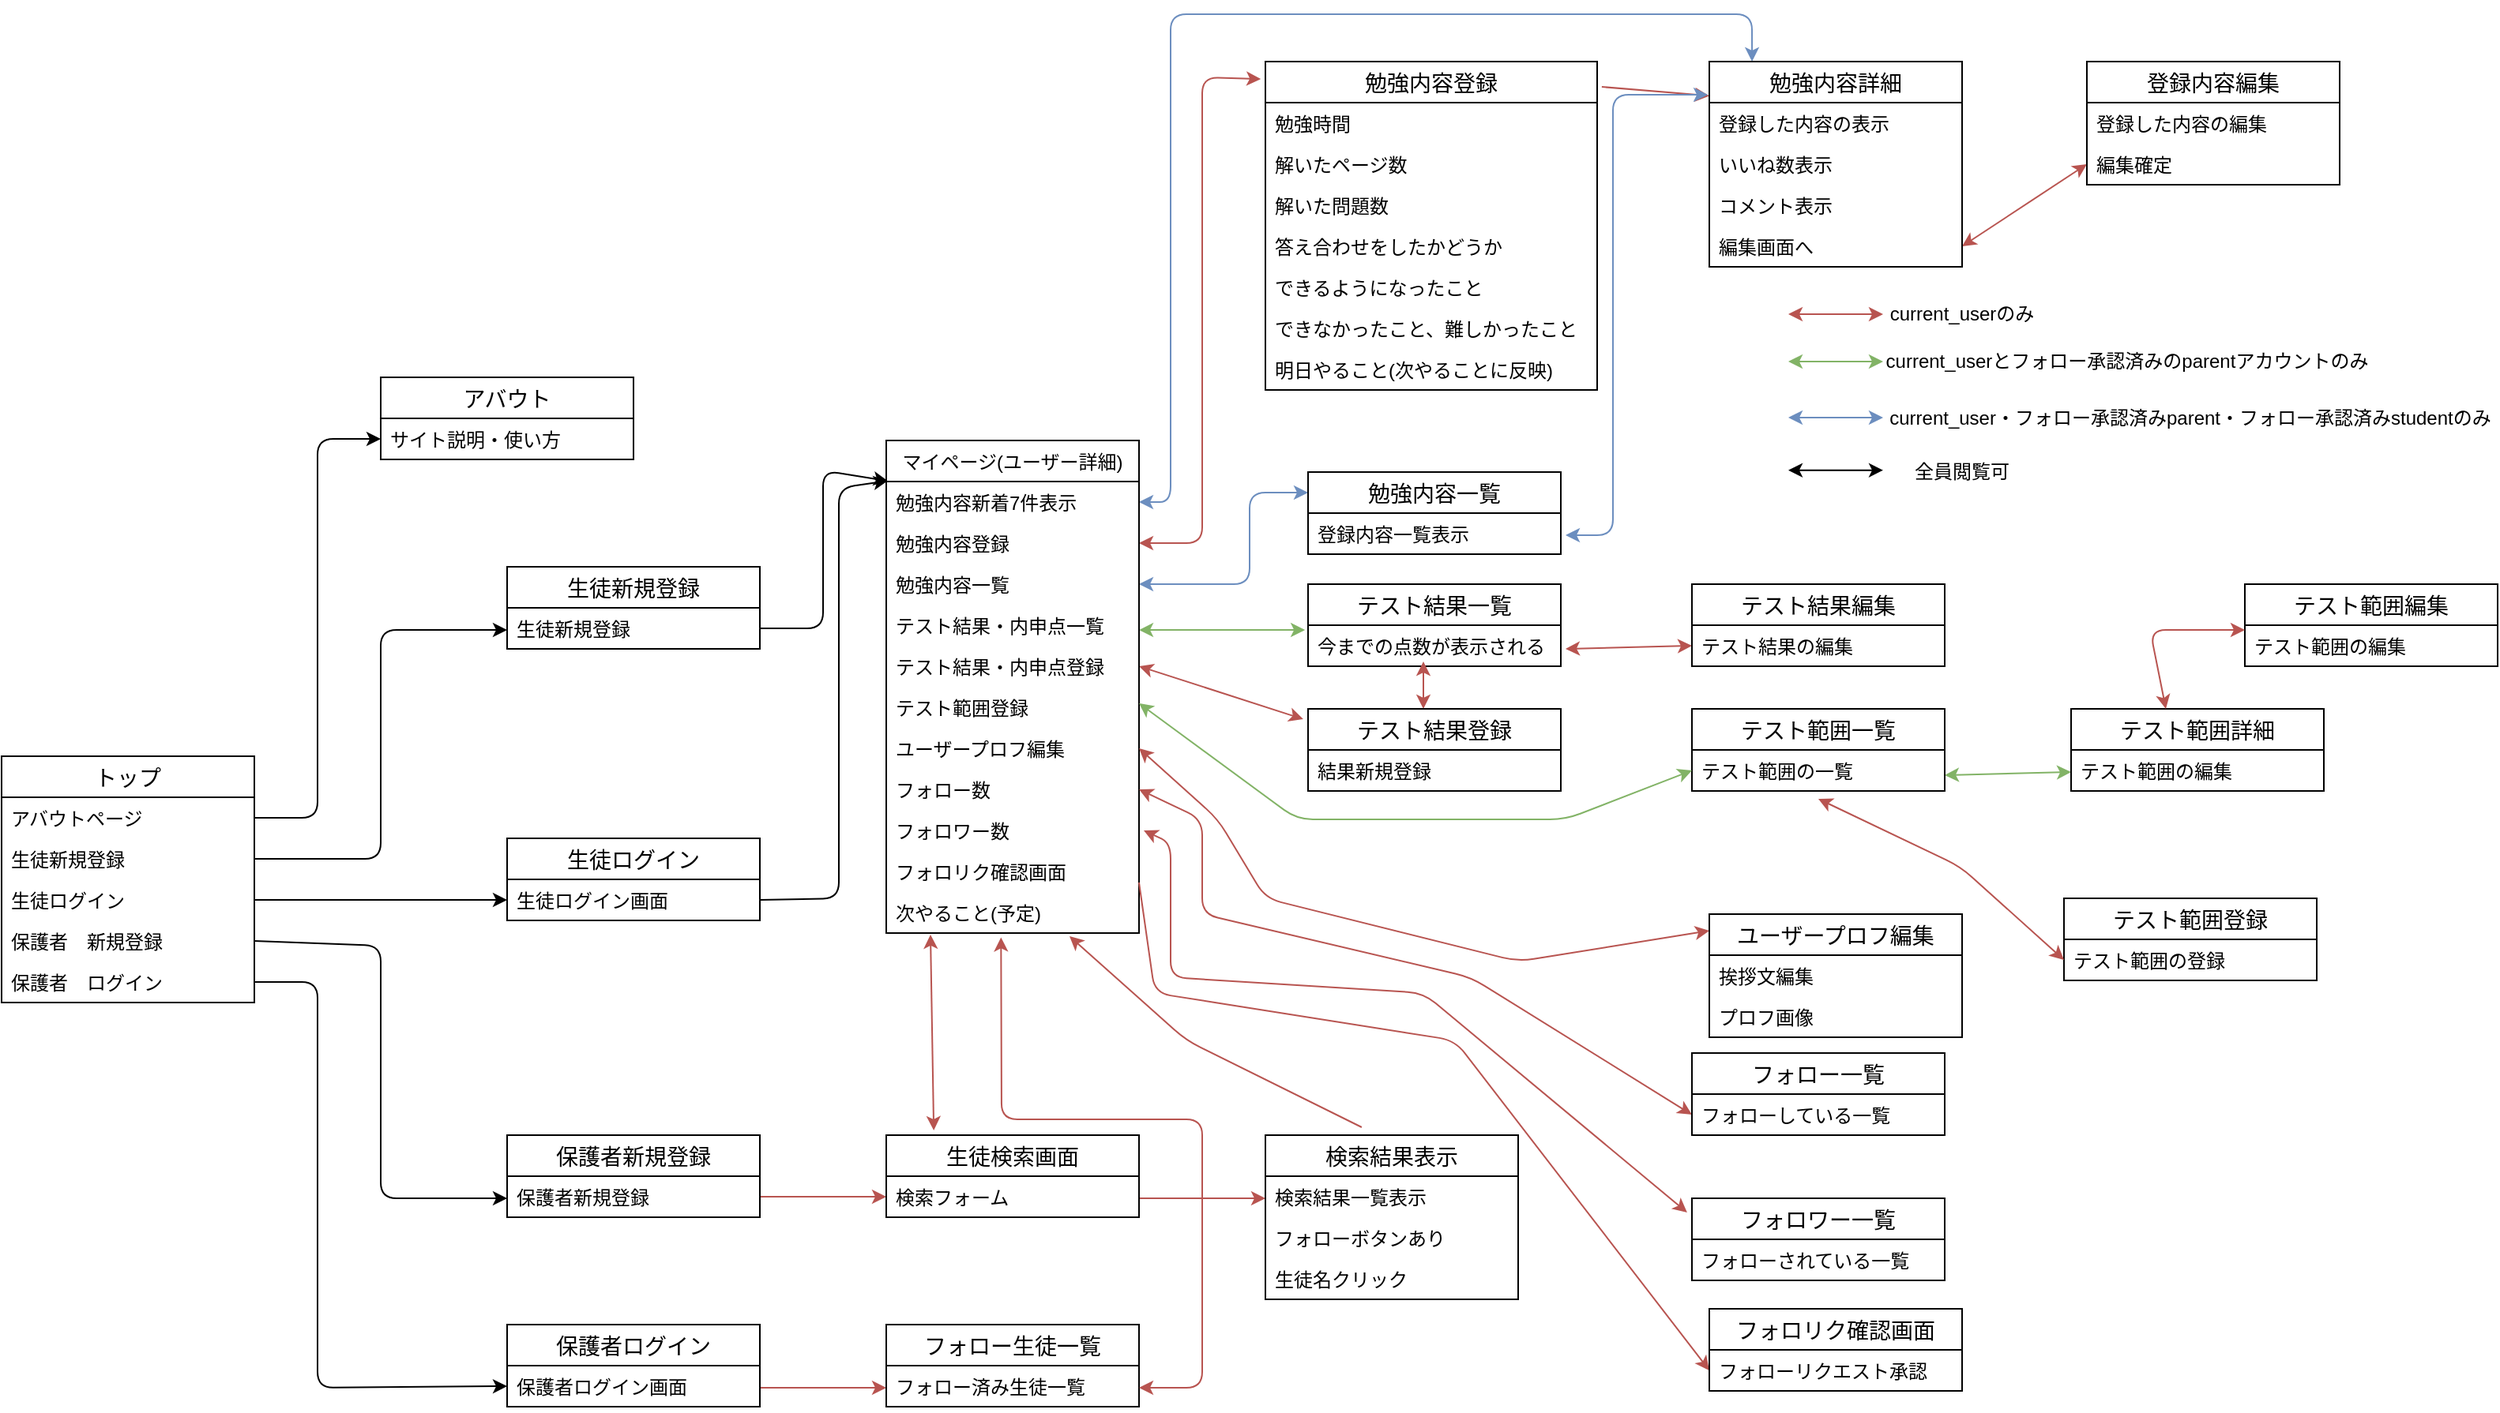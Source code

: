 <mxfile version="13.0.3" type="device"><diagram id="6hGFLwfOUW9BJ-s0fimq" name="Page-1"><mxGraphModel dx="946" dy="680" grid="1" gridSize="10" guides="1" tooltips="1" connect="1" arrows="1" fold="1" page="1" pageScale="1" pageWidth="827" pageHeight="1169" math="0" shadow="0"><root><mxCell id="0"/><mxCell id="1" parent="0"/><mxCell id="oLtfHUtd6o1_Jwsrovk8-15" value="" style="endArrow=classic;html=1;exitX=1;exitY=0.5;exitDx=0;exitDy=0;" parent="1" source="oLtfHUtd6o1_Jwsrovk8-10" edge="1"><mxGeometry width="50" height="50" relative="1" as="geometry"><mxPoint x="380" y="840" as="sourcePoint"/><mxPoint x="320" y="630" as="targetPoint"/><Array as="points"><mxPoint x="240" y="775"/><mxPoint x="240" y="630"/></Array></mxGeometry></mxCell><mxCell id="oLtfHUtd6o1_Jwsrovk8-16" value="" style="endArrow=classic;html=1;exitX=1;exitY=0.5;exitDx=0;exitDy=0;" parent="1" source="oLtfHUtd6o1_Jwsrovk8-11" edge="1"><mxGeometry width="50" height="50" relative="1" as="geometry"><mxPoint x="380" y="840" as="sourcePoint"/><mxPoint x="320" y="801" as="targetPoint"/></mxGeometry></mxCell><mxCell id="oLtfHUtd6o1_Jwsrovk8-17" value="" style="endArrow=classic;html=1;exitX=1;exitY=0.5;exitDx=0;exitDy=0;" parent="1" source="oLtfHUtd6o1_Jwsrovk8-12" edge="1"><mxGeometry width="50" height="50" relative="1" as="geometry"><mxPoint x="380" y="840" as="sourcePoint"/><mxPoint x="320" y="990" as="targetPoint"/><Array as="points"><mxPoint x="240" y="830"/><mxPoint x="240" y="890"/><mxPoint x="240" y="990"/></Array></mxGeometry></mxCell><mxCell id="oLtfHUtd6o1_Jwsrovk8-18" value="" style="endArrow=classic;html=1;exitX=1;exitY=0.5;exitDx=0;exitDy=0;entryX=0;entryY=0.5;entryDx=0;entryDy=0;" parent="1" source="oLtfHUtd6o1_Jwsrovk8-13" target="oLtfHUtd6o1_Jwsrovk8-37" edge="1"><mxGeometry width="50" height="50" relative="1" as="geometry"><mxPoint x="380" y="840" as="sourcePoint"/><mxPoint x="310" y="1110" as="targetPoint"/><Array as="points"><mxPoint x="200" y="853"/><mxPoint x="200" y="1110"/></Array></mxGeometry></mxCell><mxCell id="oLtfHUtd6o1_Jwsrovk8-44" value="" style="endArrow=classic;html=1;exitX=1;exitY=0.5;exitDx=0;exitDy=0;entryX=0;entryY=0.5;entryDx=0;entryDy=0;fillColor=#f8cecc;strokeColor=#b85450;" parent="1" source="oLtfHUtd6o1_Jwsrovk8-33" target="oLtfHUtd6o1_Jwsrovk8-39" edge="1"><mxGeometry width="50" height="50" relative="1" as="geometry"><mxPoint x="590" y="840" as="sourcePoint"/><mxPoint x="630" y="800" as="targetPoint"/></mxGeometry></mxCell><mxCell id="oLtfHUtd6o1_Jwsrovk8-45" value="" style="endArrow=classic;html=1;exitX=1;exitY=0.5;exitDx=0;exitDy=0;entryX=0;entryY=0.5;entryDx=0;entryDy=0;fillColor=#f8cecc;strokeColor=#b85450;" parent="1" edge="1"><mxGeometry width="50" height="50" relative="1" as="geometry"><mxPoint x="480" y="1110" as="sourcePoint"/><mxPoint x="560" y="1110" as="targetPoint"/></mxGeometry></mxCell><mxCell id="oLtfHUtd6o1_Jwsrovk8-50" value="" style="endArrow=classic;html=1;exitX=1;exitY=0.5;exitDx=0;exitDy=0;entryX=0;entryY=0.5;entryDx=0;entryDy=0;fillColor=#f8cecc;strokeColor=#b85450;" parent="1" edge="1"><mxGeometry width="50" height="50" relative="1" as="geometry"><mxPoint x="720" y="990" as="sourcePoint"/><mxPoint x="800" y="990" as="targetPoint"/></mxGeometry></mxCell><mxCell id="oLtfHUtd6o1_Jwsrovk8-60" value="" style="endArrow=classic;html=1;exitX=1;exitY=0.5;exitDx=0;exitDy=0;entryX=0;entryY=0.5;entryDx=0;entryDy=0;" parent="1" source="oLtfHUtd6o1_Jwsrovk8-9" target="oLtfHUtd6o1_Jwsrovk8-20" edge="1"><mxGeometry width="50" height="50" relative="1" as="geometry"><mxPoint x="370" y="760" as="sourcePoint"/><mxPoint x="420" y="710" as="targetPoint"/><Array as="points"><mxPoint x="200" y="749"/><mxPoint x="200" y="630"/><mxPoint x="200" y="509"/></Array></mxGeometry></mxCell><mxCell id="oLtfHUtd6o1_Jwsrovk8-69" value="" style="endArrow=classic;html=1;exitX=1;exitY=0.5;exitDx=0;exitDy=0;entryX=0.006;entryY=0.082;entryDx=0;entryDy=0;entryPerimeter=0;" parent="1" source="oLtfHUtd6o1_Jwsrovk8-25" target="oLtfHUtd6o1_Jwsrovk8-61" edge="1"><mxGeometry width="50" height="50" relative="1" as="geometry"><mxPoint x="600" y="760" as="sourcePoint"/><mxPoint x="557" y="520" as="targetPoint"/><Array as="points"><mxPoint x="520" y="629"/><mxPoint x="520" y="529"/></Array></mxGeometry></mxCell><mxCell id="oLtfHUtd6o1_Jwsrovk8-71" value="" style="endArrow=classic;html=1;exitX=1;exitY=0.5;exitDx=0;exitDy=0;entryX=0.006;entryY=0.082;entryDx=0;entryDy=0;entryPerimeter=0;" parent="1" source="oLtfHUtd6o1_Jwsrovk8-29" target="oLtfHUtd6o1_Jwsrovk8-61" edge="1"><mxGeometry width="50" height="50" relative="1" as="geometry"><mxPoint x="550" y="760" as="sourcePoint"/><mxPoint x="600" y="710" as="targetPoint"/><Array as="points"><mxPoint x="530" y="800"/><mxPoint x="530" y="540"/></Array></mxGeometry></mxCell><mxCell id="oLtfHUtd6o1_Jwsrovk8-89" value="" style="endArrow=classic;html=1;exitX=1.014;exitY=0.077;exitDx=0;exitDy=0;exitPerimeter=0;entryX=0;entryY=0.167;entryDx=0;entryDy=0;entryPerimeter=0;fillColor=#f8cecc;strokeColor=#b85450;" parent="1" source="oLtfHUtd6o1_Jwsrovk8-72" target="oLtfHUtd6o1_Jwsrovk8-85" edge="1"><mxGeometry width="50" height="50" relative="1" as="geometry"><mxPoint x="920" y="530" as="sourcePoint"/><mxPoint x="970" y="480" as="targetPoint"/></mxGeometry></mxCell><mxCell id="oLtfHUtd6o1_Jwsrovk8-95" value="" style="endArrow=classic;startArrow=classic;html=1;exitX=1;exitY=0.5;exitDx=0;exitDy=0;entryX=0;entryY=0.5;entryDx=0;entryDy=0;fillColor=#f8cecc;strokeColor=#b85450;" parent="1" source="oLtfHUtd6o1_Jwsrovk8-87" target="oLtfHUtd6o1_Jwsrovk8-93" edge="1"><mxGeometry width="50" height="50" relative="1" as="geometry"><mxPoint x="1260" y="340" as="sourcePoint"/><mxPoint x="1310" y="290" as="targetPoint"/></mxGeometry></mxCell><mxCell id="oLtfHUtd6o1_Jwsrovk8-105" value="" style="endArrow=classic;startArrow=classic;html=1;exitX=1;exitY=0.5;exitDx=0;exitDy=0;entryX=0;entryY=0.25;entryDx=0;entryDy=0;fillColor=#dae8fc;strokeColor=#6c8ebf;" parent="1" source="oLtfHUtd6o1_Jwsrovk8-83" target="oLtfHUtd6o1_Jwsrovk8-98" edge="1"><mxGeometry width="50" height="50" relative="1" as="geometry"><mxPoint x="740" y="600" as="sourcePoint"/><mxPoint x="790" y="550" as="targetPoint"/><Array as="points"><mxPoint x="790" y="601"/><mxPoint x="790" y="543"/></Array></mxGeometry></mxCell><mxCell id="oLtfHUtd6o1_Jwsrovk8-106" value="" style="endArrow=classic;startArrow=classic;html=1;entryX=-0.006;entryY=-0.192;entryDx=0;entryDy=0;entryPerimeter=0;fillColor=#dae8fc;strokeColor=#6c8ebf;" parent="1" target="oLtfHUtd6o1_Jwsrovk8-86" edge="1"><mxGeometry width="50" height="50" relative="1" as="geometry"><mxPoint x="990" y="570" as="sourcePoint"/><mxPoint x="1040" y="520" as="targetPoint"/><Array as="points"><mxPoint x="1020" y="570"/><mxPoint x="1020" y="291"/></Array></mxGeometry></mxCell><mxCell id="oLtfHUtd6o1_Jwsrovk8-112" value="" style="endArrow=classic;startArrow=classic;html=1;entryX=-0.012;entryY=0.096;entryDx=0;entryDy=0;entryPerimeter=0;fillColor=#d5e8d4;strokeColor=#82b366;" parent="1" edge="1"><mxGeometry width="50" height="50" relative="1" as="geometry"><mxPoint x="720" y="630.02" as="sourcePoint"/><mxPoint x="825.08" y="630.004" as="targetPoint"/><Array as="points"><mxPoint x="770" y="630.02"/><mxPoint x="780" y="630.02"/></Array></mxGeometry></mxCell><mxCell id="oLtfHUtd6o1_Jwsrovk8-113" value="" style="endArrow=classic;startArrow=classic;html=1;exitX=1;exitY=0.5;exitDx=0;exitDy=0;entryX=-0.014;entryY=0.053;entryDx=0;entryDy=0;entryPerimeter=0;fillColor=#f8cecc;strokeColor=#b85450;" parent="1" source="oLtfHUtd6o1_Jwsrovk8-68" target="oLtfHUtd6o1_Jwsrovk8-72" edge="1"><mxGeometry width="50" height="50" relative="1" as="geometry"><mxPoint x="730" y="478" as="sourcePoint"/><mxPoint x="780" y="428" as="targetPoint"/><Array as="points"><mxPoint x="760" y="575"/><mxPoint x="760" y="280"/></Array></mxGeometry></mxCell><mxCell id="oLtfHUtd6o1_Jwsrovk8-114" value="" style="endArrow=classic;startArrow=classic;html=1;exitX=1;exitY=0.5;exitDx=0;exitDy=0;entryX=0.169;entryY=0;entryDx=0;entryDy=0;entryPerimeter=0;fillColor=#dae8fc;strokeColor=#6c8ebf;" parent="1" source="oLtfHUtd6o1_Jwsrovk8-63" target="oLtfHUtd6o1_Jwsrovk8-85" edge="1"><mxGeometry width="50" height="50" relative="1" as="geometry"><mxPoint x="800" y="530" as="sourcePoint"/><mxPoint x="850" y="480" as="targetPoint"/><Array as="points"><mxPoint x="740" y="549"/><mxPoint x="740" y="240"/><mxPoint x="1108" y="240"/></Array></mxGeometry></mxCell><mxCell id="oLtfHUtd6o1_Jwsrovk8-115" value="" style="endArrow=classic;startArrow=classic;html=1;entryX=0;entryY=0.5;entryDx=0;entryDy=0;fillColor=#f8cecc;strokeColor=#b85450;" parent="1" target="oLtfHUtd6o1_Jwsrovk8-117" edge="1"><mxGeometry width="50" height="50" relative="1" as="geometry"><mxPoint x="990" y="642" as="sourcePoint"/><mxPoint x="1080" y="642" as="targetPoint"/></mxGeometry></mxCell><mxCell id="dGo1ZWOotjIrC9dFlm8--3" value="" style="endArrow=classic;startArrow=classic;html=1;entryX=0;entryY=0.5;entryDx=0;entryDy=0;fillColor=#d5e8d4;strokeColor=#82b366;" parent="1" edge="1"><mxGeometry width="50" height="50" relative="1" as="geometry"><mxPoint x="1230" y="722" as="sourcePoint"/><mxPoint x="1310" y="720" as="targetPoint"/></mxGeometry></mxCell><mxCell id="oLtfHUtd6o1_Jwsrovk8-124" value="" style="endArrow=classic;startArrow=classic;html=1;entryX=-0.019;entryY=0.125;entryDx=0;entryDy=0;entryPerimeter=0;fillColor=#f8cecc;strokeColor=#b85450;" parent="1" target="oLtfHUtd6o1_Jwsrovk8-120" edge="1"><mxGeometry width="50" height="50" relative="1" as="geometry"><mxPoint x="720" y="653" as="sourcePoint"/><mxPoint x="770" y="603" as="targetPoint"/></mxGeometry></mxCell><mxCell id="oLtfHUtd6o1_Jwsrovk8-8" value="トップ" style="swimlane;fontStyle=0;childLayout=stackLayout;horizontal=1;startSize=26;horizontalStack=0;resizeParent=1;resizeParentMax=0;resizeLast=0;collapsible=1;marginBottom=0;align=center;fontSize=14;" parent="1" vertex="1"><mxGeometry y="710" width="160" height="156" as="geometry"/></mxCell><mxCell id="oLtfHUtd6o1_Jwsrovk8-9" value="アバウトページ" style="text;strokeColor=none;fillColor=none;spacingLeft=4;spacingRight=4;overflow=hidden;rotatable=0;points=[[0,0.5],[1,0.5]];portConstraint=eastwest;fontSize=12;" parent="oLtfHUtd6o1_Jwsrovk8-8" vertex="1"><mxGeometry y="26" width="160" height="26" as="geometry"/></mxCell><mxCell id="oLtfHUtd6o1_Jwsrovk8-10" value="生徒新規登録" style="text;strokeColor=none;fillColor=none;spacingLeft=4;spacingRight=4;overflow=hidden;rotatable=0;points=[[0,0.5],[1,0.5]];portConstraint=eastwest;fontSize=12;" parent="oLtfHUtd6o1_Jwsrovk8-8" vertex="1"><mxGeometry y="52" width="160" height="26" as="geometry"/></mxCell><mxCell id="oLtfHUtd6o1_Jwsrovk8-11" value="生徒ログイン" style="text;strokeColor=none;fillColor=none;spacingLeft=4;spacingRight=4;overflow=hidden;rotatable=0;points=[[0,0.5],[1,0.5]];portConstraint=eastwest;fontSize=12;" parent="oLtfHUtd6o1_Jwsrovk8-8" vertex="1"><mxGeometry y="78" width="160" height="26" as="geometry"/></mxCell><mxCell id="oLtfHUtd6o1_Jwsrovk8-12" value="保護者　新規登録" style="text;strokeColor=none;fillColor=none;spacingLeft=4;spacingRight=4;overflow=hidden;rotatable=0;points=[[0,0.5],[1,0.5]];portConstraint=eastwest;fontSize=12;" parent="oLtfHUtd6o1_Jwsrovk8-8" vertex="1"><mxGeometry y="104" width="160" height="26" as="geometry"/></mxCell><mxCell id="oLtfHUtd6o1_Jwsrovk8-13" value="保護者　ログイン&#10;" style="text;strokeColor=none;fillColor=none;spacingLeft=4;spacingRight=4;overflow=hidden;rotatable=0;points=[[0,0.5],[1,0.5]];portConstraint=eastwest;fontSize=12;" parent="oLtfHUtd6o1_Jwsrovk8-8" vertex="1"><mxGeometry y="130" width="160" height="26" as="geometry"/></mxCell><mxCell id="oLtfHUtd6o1_Jwsrovk8-19" value="アバウト" style="swimlane;fontStyle=0;childLayout=stackLayout;horizontal=1;startSize=26;horizontalStack=0;resizeParent=1;resizeParentMax=0;resizeLast=0;collapsible=1;marginBottom=0;align=center;fontSize=14;" parent="1" vertex="1"><mxGeometry x="240" y="470" width="160" height="52" as="geometry"/></mxCell><mxCell id="oLtfHUtd6o1_Jwsrovk8-20" value="サイト説明・使い方" style="text;strokeColor=none;fillColor=none;spacingLeft=4;spacingRight=4;overflow=hidden;rotatable=0;points=[[0,0.5],[1,0.5]];portConstraint=eastwest;fontSize=12;" parent="oLtfHUtd6o1_Jwsrovk8-19" vertex="1"><mxGeometry y="26" width="160" height="26" as="geometry"/></mxCell><mxCell id="oLtfHUtd6o1_Jwsrovk8-24" value="生徒新規登録" style="swimlane;fontStyle=0;childLayout=stackLayout;horizontal=1;startSize=26;horizontalStack=0;resizeParent=1;resizeParentMax=0;resizeLast=0;collapsible=1;marginBottom=0;align=center;fontSize=14;" parent="1" vertex="1"><mxGeometry x="320" y="590" width="160" height="52" as="geometry"/></mxCell><mxCell id="oLtfHUtd6o1_Jwsrovk8-25" value="生徒新規登録" style="text;strokeColor=none;fillColor=none;spacingLeft=4;spacingRight=4;overflow=hidden;rotatable=0;points=[[0,0.5],[1,0.5]];portConstraint=eastwest;fontSize=12;" parent="oLtfHUtd6o1_Jwsrovk8-24" vertex="1"><mxGeometry y="26" width="160" height="26" as="geometry"/></mxCell><mxCell id="oLtfHUtd6o1_Jwsrovk8-28" value="生徒ログイン" style="swimlane;fontStyle=0;childLayout=stackLayout;horizontal=1;startSize=26;horizontalStack=0;resizeParent=1;resizeParentMax=0;resizeLast=0;collapsible=1;marginBottom=0;align=center;fontSize=14;" parent="1" vertex="1"><mxGeometry x="320" y="762" width="160" height="52" as="geometry"/></mxCell><mxCell id="oLtfHUtd6o1_Jwsrovk8-29" value="生徒ログイン画面" style="text;strokeColor=none;fillColor=none;spacingLeft=4;spacingRight=4;overflow=hidden;rotatable=0;points=[[0,0.5],[1,0.5]];portConstraint=eastwest;fontSize=12;" parent="oLtfHUtd6o1_Jwsrovk8-28" vertex="1"><mxGeometry y="26" width="160" height="26" as="geometry"/></mxCell><mxCell id="oLtfHUtd6o1_Jwsrovk8-72" value="勉強内容登録" style="swimlane;fontStyle=0;childLayout=stackLayout;horizontal=1;startSize=26;horizontalStack=0;resizeParent=1;resizeParentMax=0;resizeLast=0;collapsible=1;marginBottom=0;align=center;fontSize=14;" parent="1" vertex="1"><mxGeometry x="800" y="270" width="210" height="208" as="geometry"/></mxCell><mxCell id="oLtfHUtd6o1_Jwsrovk8-73" value="勉強時間" style="text;strokeColor=none;fillColor=none;spacingLeft=4;spacingRight=4;overflow=hidden;rotatable=0;points=[[0,0.5],[1,0.5]];portConstraint=eastwest;fontSize=12;" parent="oLtfHUtd6o1_Jwsrovk8-72" vertex="1"><mxGeometry y="26" width="210" height="26" as="geometry"/></mxCell><mxCell id="oLtfHUtd6o1_Jwsrovk8-74" value="解いたページ数" style="text;strokeColor=none;fillColor=none;spacingLeft=4;spacingRight=4;overflow=hidden;rotatable=0;points=[[0,0.5],[1,0.5]];portConstraint=eastwest;fontSize=12;" parent="oLtfHUtd6o1_Jwsrovk8-72" vertex="1"><mxGeometry y="52" width="210" height="26" as="geometry"/></mxCell><mxCell id="oLtfHUtd6o1_Jwsrovk8-75" value="解いた問題数" style="text;strokeColor=none;fillColor=none;spacingLeft=4;spacingRight=4;overflow=hidden;rotatable=0;points=[[0,0.5],[1,0.5]];portConstraint=eastwest;fontSize=12;" parent="oLtfHUtd6o1_Jwsrovk8-72" vertex="1"><mxGeometry y="78" width="210" height="26" as="geometry"/></mxCell><mxCell id="oLtfHUtd6o1_Jwsrovk8-77" value="答え合わせをしたかどうか" style="text;strokeColor=none;fillColor=none;spacingLeft=4;spacingRight=4;overflow=hidden;rotatable=0;points=[[0,0.5],[1,0.5]];portConstraint=eastwest;fontSize=12;" parent="oLtfHUtd6o1_Jwsrovk8-72" vertex="1"><mxGeometry y="104" width="210" height="26" as="geometry"/></mxCell><mxCell id="oLtfHUtd6o1_Jwsrovk8-78" value="できるようになったこと" style="text;strokeColor=none;fillColor=none;spacingLeft=4;spacingRight=4;overflow=hidden;rotatable=0;points=[[0,0.5],[1,0.5]];portConstraint=eastwest;fontSize=12;" parent="oLtfHUtd6o1_Jwsrovk8-72" vertex="1"><mxGeometry y="130" width="210" height="26" as="geometry"/></mxCell><mxCell id="oLtfHUtd6o1_Jwsrovk8-79" value="できなかったこと、難しかったこと" style="text;strokeColor=none;fillColor=none;spacingLeft=4;spacingRight=4;overflow=hidden;rotatable=0;points=[[0,0.5],[1,0.5]];portConstraint=eastwest;fontSize=12;" parent="oLtfHUtd6o1_Jwsrovk8-72" vertex="1"><mxGeometry y="156" width="210" height="26" as="geometry"/></mxCell><mxCell id="oLtfHUtd6o1_Jwsrovk8-80" value="明日やること(次やることに反映)" style="text;strokeColor=none;fillColor=none;spacingLeft=4;spacingRight=4;overflow=hidden;rotatable=0;points=[[0,0.5],[1,0.5]];portConstraint=eastwest;fontSize=12;" parent="oLtfHUtd6o1_Jwsrovk8-72" vertex="1"><mxGeometry y="182" width="210" height="26" as="geometry"/></mxCell><mxCell id="oLtfHUtd6o1_Jwsrovk8-32" value="保護者新規登録" style="swimlane;fontStyle=0;childLayout=stackLayout;horizontal=1;startSize=26;horizontalStack=0;resizeParent=1;resizeParentMax=0;resizeLast=0;collapsible=1;marginBottom=0;align=center;fontSize=14;" parent="1" vertex="1"><mxGeometry x="320" y="950" width="160" height="52" as="geometry"/></mxCell><mxCell id="oLtfHUtd6o1_Jwsrovk8-33" value="保護者新規登録" style="text;strokeColor=none;fillColor=none;spacingLeft=4;spacingRight=4;overflow=hidden;rotatable=0;points=[[0,0.5],[1,0.5]];portConstraint=eastwest;fontSize=12;" parent="oLtfHUtd6o1_Jwsrovk8-32" vertex="1"><mxGeometry y="26" width="160" height="26" as="geometry"/></mxCell><mxCell id="oLtfHUtd6o1_Jwsrovk8-36" value="保護者ログイン" style="swimlane;fontStyle=0;childLayout=stackLayout;horizontal=1;startSize=26;horizontalStack=0;resizeParent=1;resizeParentMax=0;resizeLast=0;collapsible=1;marginBottom=0;align=center;fontSize=14;" parent="1" vertex="1"><mxGeometry x="320" y="1070" width="160" height="52" as="geometry"/></mxCell><mxCell id="oLtfHUtd6o1_Jwsrovk8-37" value="保護者ログイン画面" style="text;strokeColor=none;fillColor=none;spacingLeft=4;spacingRight=4;overflow=hidden;rotatable=0;points=[[0,0.5],[1,0.5]];portConstraint=eastwest;fontSize=12;" parent="oLtfHUtd6o1_Jwsrovk8-36" vertex="1"><mxGeometry y="26" width="160" height="26" as="geometry"/></mxCell><mxCell id="oLtfHUtd6o1_Jwsrovk8-38" value="生徒検索画面" style="swimlane;fontStyle=0;childLayout=stackLayout;horizontal=1;startSize=26;horizontalStack=0;resizeParent=1;resizeParentMax=0;resizeLast=0;collapsible=1;marginBottom=0;align=center;fontSize=14;" parent="1" vertex="1"><mxGeometry x="560" y="950" width="160" height="52" as="geometry"/></mxCell><mxCell id="oLtfHUtd6o1_Jwsrovk8-39" value="検索フォーム" style="text;strokeColor=none;fillColor=none;spacingLeft=4;spacingRight=4;overflow=hidden;rotatable=0;points=[[0,0.5],[1,0.5]];portConstraint=eastwest;fontSize=12;" parent="oLtfHUtd6o1_Jwsrovk8-38" vertex="1"><mxGeometry y="26" width="160" height="26" as="geometry"/></mxCell><mxCell id="oLtfHUtd6o1_Jwsrovk8-42" value="フォロー生徒一覧" style="swimlane;fontStyle=0;childLayout=stackLayout;horizontal=1;startSize=26;horizontalStack=0;resizeParent=1;resizeParentMax=0;resizeLast=0;collapsible=1;marginBottom=0;align=center;fontSize=14;" parent="1" vertex="1"><mxGeometry x="560" y="1070" width="160" height="52" as="geometry"/></mxCell><mxCell id="oLtfHUtd6o1_Jwsrovk8-43" value="フォロー済み生徒一覧" style="text;strokeColor=none;fillColor=none;spacingLeft=4;spacingRight=4;overflow=hidden;rotatable=0;points=[[0,0.5],[1,0.5]];portConstraint=eastwest;fontSize=12;" parent="oLtfHUtd6o1_Jwsrovk8-42" vertex="1"><mxGeometry y="26" width="160" height="26" as="geometry"/></mxCell><mxCell id="oLtfHUtd6o1_Jwsrovk8-46" value="検索結果表示" style="swimlane;fontStyle=0;childLayout=stackLayout;horizontal=1;startSize=26;horizontalStack=0;resizeParent=1;resizeParentMax=0;resizeLast=0;collapsible=1;marginBottom=0;align=center;fontSize=14;" parent="1" vertex="1"><mxGeometry x="800" y="950" width="160" height="104" as="geometry"/></mxCell><mxCell id="oLtfHUtd6o1_Jwsrovk8-47" value="検索結果一覧表示" style="text;strokeColor=none;fillColor=none;spacingLeft=4;spacingRight=4;overflow=hidden;rotatable=0;points=[[0,0.5],[1,0.5]];portConstraint=eastwest;fontSize=12;" parent="oLtfHUtd6o1_Jwsrovk8-46" vertex="1"><mxGeometry y="26" width="160" height="26" as="geometry"/></mxCell><mxCell id="oLtfHUtd6o1_Jwsrovk8-58" value="フォローボタンあり" style="text;strokeColor=none;fillColor=none;spacingLeft=4;spacingRight=4;overflow=hidden;rotatable=0;points=[[0,0.5],[1,0.5]];portConstraint=eastwest;fontSize=12;" parent="oLtfHUtd6o1_Jwsrovk8-46" vertex="1"><mxGeometry y="52" width="160" height="26" as="geometry"/></mxCell><mxCell id="oLtfHUtd6o1_Jwsrovk8-56" value="生徒名クリック" style="text;strokeColor=none;fillColor=none;spacingLeft=4;spacingRight=4;overflow=hidden;rotatable=0;points=[[0,0.5],[1,0.5]];portConstraint=eastwest;fontSize=12;" parent="oLtfHUtd6o1_Jwsrovk8-46" vertex="1"><mxGeometry y="78" width="160" height="26" as="geometry"/></mxCell><mxCell id="oLtfHUtd6o1_Jwsrovk8-61" value="マイページ(ユーザー詳細)" style="swimlane;fontStyle=0;childLayout=stackLayout;horizontal=1;startSize=26;horizontalStack=0;resizeParent=1;resizeParentMax=0;resizeLast=0;collapsible=1;marginBottom=0;align=center;fontSize=12;" parent="1" vertex="1"><mxGeometry x="560" y="510" width="160" height="312" as="geometry"><mxRectangle x="560" y="510" width="180" height="26" as="alternateBounds"/></mxGeometry></mxCell><mxCell id="oLtfHUtd6o1_Jwsrovk8-63" value="勉強内容新着7件表示" style="text;strokeColor=none;fillColor=none;spacingLeft=4;spacingRight=4;overflow=hidden;rotatable=0;points=[[0,0.5],[1,0.5]];portConstraint=eastwest;fontSize=12;" parent="oLtfHUtd6o1_Jwsrovk8-61" vertex="1"><mxGeometry y="26" width="160" height="26" as="geometry"/></mxCell><mxCell id="oLtfHUtd6o1_Jwsrovk8-68" value="勉強内容登録" style="text;strokeColor=none;fillColor=none;spacingLeft=4;spacingRight=4;overflow=hidden;rotatable=0;points=[[0,0.5],[1,0.5]];portConstraint=eastwest;fontSize=12;" parent="oLtfHUtd6o1_Jwsrovk8-61" vertex="1"><mxGeometry y="52" width="160" height="26" as="geometry"/></mxCell><mxCell id="oLtfHUtd6o1_Jwsrovk8-83" value="勉強内容一覧" style="text;strokeColor=none;fillColor=none;spacingLeft=4;spacingRight=4;overflow=hidden;rotatable=0;points=[[0,0.5],[1,0.5]];portConstraint=eastwest;fontSize=12;" parent="oLtfHUtd6o1_Jwsrovk8-61" vertex="1"><mxGeometry y="78" width="160" height="26" as="geometry"/></mxCell><mxCell id="oLtfHUtd6o1_Jwsrovk8-64" value="テスト結果・内申点一覧" style="text;strokeColor=none;fillColor=none;spacingLeft=4;spacingRight=4;overflow=hidden;rotatable=0;points=[[0,0.5],[1,0.5]];portConstraint=eastwest;fontSize=12;" parent="oLtfHUtd6o1_Jwsrovk8-61" vertex="1"><mxGeometry y="104" width="160" height="26" as="geometry"/></mxCell><mxCell id="oLtfHUtd6o1_Jwsrovk8-111" value="テスト結果・内申点登録&#10;" style="text;strokeColor=none;fillColor=none;spacingLeft=4;spacingRight=4;overflow=hidden;rotatable=0;points=[[0,0.5],[1,0.5]];portConstraint=eastwest;fontSize=12;" parent="oLtfHUtd6o1_Jwsrovk8-61" vertex="1"><mxGeometry y="130" width="160" height="26" as="geometry"/></mxCell><mxCell id="oLtfHUtd6o1_Jwsrovk8-65" value="テスト範囲登録" style="text;strokeColor=none;fillColor=none;spacingLeft=4;spacingRight=4;overflow=hidden;rotatable=0;points=[[0,0.5],[1,0.5]];portConstraint=eastwest;fontSize=12;" parent="oLtfHUtd6o1_Jwsrovk8-61" vertex="1"><mxGeometry y="156" width="160" height="26" as="geometry"/></mxCell><mxCell id="oLtfHUtd6o1_Jwsrovk8-70" value="ユーザープロフ編集" style="text;strokeColor=none;fillColor=none;spacingLeft=4;spacingRight=4;overflow=hidden;rotatable=0;points=[[0,0.5],[1,0.5]];portConstraint=eastwest;fontSize=12;" parent="oLtfHUtd6o1_Jwsrovk8-61" vertex="1"><mxGeometry y="182" width="160" height="26" as="geometry"/></mxCell><mxCell id="oLtfHUtd6o1_Jwsrovk8-67" value="フォロー数" style="text;strokeColor=none;fillColor=none;spacingLeft=4;spacingRight=4;overflow=hidden;rotatable=0;points=[[0,0.5],[1,0.5]];portConstraint=eastwest;fontSize=12;" parent="oLtfHUtd6o1_Jwsrovk8-61" vertex="1"><mxGeometry y="208" width="160" height="26" as="geometry"/></mxCell><mxCell id="oLtfHUtd6o1_Jwsrovk8-136" value="フォロワー数" style="text;strokeColor=none;fillColor=none;spacingLeft=4;spacingRight=4;overflow=hidden;rotatable=0;points=[[0,0.5],[1,0.5]];portConstraint=eastwest;fontSize=12;" parent="oLtfHUtd6o1_Jwsrovk8-61" vertex="1"><mxGeometry y="234" width="160" height="26" as="geometry"/></mxCell><mxCell id="oLtfHUtd6o1_Jwsrovk8-155" value="フォロリク確認画面" style="text;strokeColor=none;fillColor=none;spacingLeft=4;spacingRight=4;overflow=hidden;rotatable=0;points=[[0,0.5],[1,0.5]];portConstraint=eastwest;fontSize=12;" parent="oLtfHUtd6o1_Jwsrovk8-61" vertex="1"><mxGeometry y="260" width="160" height="26" as="geometry"/></mxCell><mxCell id="oLtfHUtd6o1_Jwsrovk8-82" value="次やること(予定)" style="text;strokeColor=none;fillColor=none;spacingLeft=4;spacingRight=4;overflow=hidden;rotatable=0;points=[[0,0.5],[1,0.5]];portConstraint=eastwest;fontSize=12;" parent="oLtfHUtd6o1_Jwsrovk8-61" vertex="1"><mxGeometry y="286" width="160" height="26" as="geometry"/></mxCell><mxCell id="oLtfHUtd6o1_Jwsrovk8-85" value="勉強内容詳細" style="swimlane;fontStyle=0;childLayout=stackLayout;horizontal=1;startSize=26;horizontalStack=0;resizeParent=1;resizeParentMax=0;resizeLast=0;collapsible=1;marginBottom=0;align=center;fontSize=14;" parent="1" vertex="1"><mxGeometry x="1081" y="270" width="160" height="130" as="geometry"/></mxCell><mxCell id="oLtfHUtd6o1_Jwsrovk8-86" value="登録した内容の表示" style="text;strokeColor=none;fillColor=none;spacingLeft=4;spacingRight=4;overflow=hidden;rotatable=0;points=[[0,0.5],[1,0.5]];portConstraint=eastwest;fontSize=12;" parent="oLtfHUtd6o1_Jwsrovk8-85" vertex="1"><mxGeometry y="26" width="160" height="26" as="geometry"/></mxCell><mxCell id="oLtfHUtd6o1_Jwsrovk8-164" value="いいね数表示" style="text;strokeColor=none;fillColor=none;spacingLeft=4;spacingRight=4;overflow=hidden;rotatable=0;points=[[0,0.5],[1,0.5]];portConstraint=eastwest;fontSize=12;" parent="oLtfHUtd6o1_Jwsrovk8-85" vertex="1"><mxGeometry y="52" width="160" height="26" as="geometry"/></mxCell><mxCell id="oLtfHUtd6o1_Jwsrovk8-165" value="コメント表示" style="text;strokeColor=none;fillColor=none;spacingLeft=4;spacingRight=4;overflow=hidden;rotatable=0;points=[[0,0.5],[1,0.5]];portConstraint=eastwest;fontSize=12;" parent="oLtfHUtd6o1_Jwsrovk8-85" vertex="1"><mxGeometry y="78" width="160" height="26" as="geometry"/></mxCell><mxCell id="oLtfHUtd6o1_Jwsrovk8-87" value="編集画面へ" style="text;strokeColor=none;fillColor=none;spacingLeft=4;spacingRight=4;overflow=hidden;rotatable=0;points=[[0,0.5],[1,0.5]];portConstraint=eastwest;fontSize=12;" parent="oLtfHUtd6o1_Jwsrovk8-85" vertex="1"><mxGeometry y="104" width="160" height="26" as="geometry"/></mxCell><mxCell id="oLtfHUtd6o1_Jwsrovk8-91" value="登録内容編集" style="swimlane;fontStyle=0;childLayout=stackLayout;horizontal=1;startSize=26;horizontalStack=0;resizeParent=1;resizeParentMax=0;resizeLast=0;collapsible=1;marginBottom=0;align=center;fontSize=14;" parent="1" vertex="1"><mxGeometry x="1320" y="270" width="160" height="78" as="geometry"/></mxCell><mxCell id="oLtfHUtd6o1_Jwsrovk8-92" value="登録した内容の編集" style="text;strokeColor=none;fillColor=none;spacingLeft=4;spacingRight=4;overflow=hidden;rotatable=0;points=[[0,0.5],[1,0.5]];portConstraint=eastwest;fontSize=12;" parent="oLtfHUtd6o1_Jwsrovk8-91" vertex="1"><mxGeometry y="26" width="160" height="26" as="geometry"/></mxCell><mxCell id="oLtfHUtd6o1_Jwsrovk8-93" value="編集確定" style="text;strokeColor=none;fillColor=none;spacingLeft=4;spacingRight=4;overflow=hidden;rotatable=0;points=[[0,0.5],[1,0.5]];portConstraint=eastwest;fontSize=12;" parent="oLtfHUtd6o1_Jwsrovk8-91" vertex="1"><mxGeometry y="52" width="160" height="26" as="geometry"/></mxCell><mxCell id="oLtfHUtd6o1_Jwsrovk8-98" value="勉強内容一覧" style="swimlane;fontStyle=0;childLayout=stackLayout;horizontal=1;startSize=26;horizontalStack=0;resizeParent=1;resizeParentMax=0;resizeLast=0;collapsible=1;marginBottom=0;align=center;fontSize=14;" parent="1" vertex="1"><mxGeometry x="827" y="530" width="160" height="52" as="geometry"/></mxCell><mxCell id="oLtfHUtd6o1_Jwsrovk8-99" value="登録内容一覧表示" style="text;strokeColor=none;fillColor=none;spacingLeft=4;spacingRight=4;overflow=hidden;rotatable=0;points=[[0,0.5],[1,0.5]];portConstraint=eastwest;fontSize=12;" parent="oLtfHUtd6o1_Jwsrovk8-98" vertex="1"><mxGeometry y="26" width="160" height="26" as="geometry"/></mxCell><mxCell id="oLtfHUtd6o1_Jwsrovk8-107" value="テスト結果一覧" style="swimlane;fontStyle=0;childLayout=stackLayout;horizontal=1;startSize=26;horizontalStack=0;resizeParent=1;resizeParentMax=0;resizeLast=0;collapsible=1;marginBottom=0;align=center;fontSize=14;" parent="1" vertex="1"><mxGeometry x="827" y="601" width="160" height="52" as="geometry"/></mxCell><mxCell id="oLtfHUtd6o1_Jwsrovk8-108" value="今までの点数が表示される" style="text;strokeColor=none;fillColor=none;spacingLeft=4;spacingRight=4;overflow=hidden;rotatable=0;points=[[0,0.5],[1,0.5]];portConstraint=eastwest;fontSize=12;" parent="oLtfHUtd6o1_Jwsrovk8-107" vertex="1"><mxGeometry y="26" width="160" height="26" as="geometry"/></mxCell><mxCell id="oLtfHUtd6o1_Jwsrovk8-125" value="" style="endArrow=classic;startArrow=classic;html=1;fillColor=#f8cecc;strokeColor=#b85450;" parent="oLtfHUtd6o1_Jwsrovk8-107" edge="1"><mxGeometry width="50" height="50" relative="1" as="geometry"><mxPoint x="73" y="79" as="sourcePoint"/><mxPoint x="73" y="49" as="targetPoint"/><Array as="points"><mxPoint x="73" y="69"/></Array></mxGeometry></mxCell><mxCell id="oLtfHUtd6o1_Jwsrovk8-116" value="テスト結果編集" style="swimlane;fontStyle=0;childLayout=stackLayout;horizontal=1;startSize=26;horizontalStack=0;resizeParent=1;resizeParentMax=0;resizeLast=0;collapsible=1;marginBottom=0;align=center;fontSize=14;" parent="1" vertex="1"><mxGeometry x="1070" y="601" width="160" height="52" as="geometry"/></mxCell><mxCell id="oLtfHUtd6o1_Jwsrovk8-117" value="テスト結果の編集" style="text;strokeColor=none;fillColor=none;spacingLeft=4;spacingRight=4;overflow=hidden;rotatable=0;points=[[0,0.5],[1,0.5]];portConstraint=eastwest;fontSize=12;" parent="oLtfHUtd6o1_Jwsrovk8-116" vertex="1"><mxGeometry y="26" width="160" height="26" as="geometry"/></mxCell><mxCell id="oLtfHUtd6o1_Jwsrovk8-120" value="テスト結果登録" style="swimlane;fontStyle=0;childLayout=stackLayout;horizontal=1;startSize=26;horizontalStack=0;resizeParent=1;resizeParentMax=0;resizeLast=0;collapsible=1;marginBottom=0;align=center;fontSize=14;" parent="1" vertex="1"><mxGeometry x="827" y="680" width="160" height="52" as="geometry"/></mxCell><mxCell id="oLtfHUtd6o1_Jwsrovk8-121" value="結果新規登録" style="text;strokeColor=none;fillColor=none;spacingLeft=4;spacingRight=4;overflow=hidden;rotatable=0;points=[[0,0.5],[1,0.5]];portConstraint=eastwest;fontSize=12;" parent="oLtfHUtd6o1_Jwsrovk8-120" vertex="1"><mxGeometry y="26" width="160" height="26" as="geometry"/></mxCell><mxCell id="oLtfHUtd6o1_Jwsrovk8-130" value="" style="endArrow=classic;startArrow=classic;html=1;exitX=1;exitY=0.5;exitDx=0;exitDy=0;entryX=0;entryY=0.135;entryDx=0;entryDy=0;entryPerimeter=0;fillColor=#f8cecc;strokeColor=#b85450;" parent="1" source="oLtfHUtd6o1_Jwsrovk8-70" target="oLtfHUtd6o1_Jwsrovk8-126" edge="1"><mxGeometry width="50" height="50" relative="1" as="geometry"><mxPoint x="830" y="820" as="sourcePoint"/><mxPoint x="880" y="770" as="targetPoint"/><Array as="points"><mxPoint x="770" y="750"/><mxPoint x="800" y="800"/><mxPoint x="960" y="840"/></Array></mxGeometry></mxCell><mxCell id="oLtfHUtd6o1_Jwsrovk8-131" value="" style="endArrow=classic;startArrow=classic;html=1;fontSize=12;exitX=1;exitY=0.5;exitDx=0;exitDy=0;fillColor=#f8cecc;strokeColor=#b85450;entryX=0;entryY=0.5;entryDx=0;entryDy=0;" parent="1" source="oLtfHUtd6o1_Jwsrovk8-67" target="oLtfHUtd6o1_Jwsrovk8-133" edge="1"><mxGeometry width="50" height="50" relative="1" as="geometry"><mxPoint x="855" y="848" as="sourcePoint"/><mxPoint x="1080" y="830" as="targetPoint"/><Array as="points"><mxPoint x="760" y="750"/><mxPoint x="760" y="810"/><mxPoint x="930" y="850"/></Array></mxGeometry></mxCell><mxCell id="oLtfHUtd6o1_Jwsrovk8-137" value="" style="endArrow=classic;startArrow=classic;html=1;fontSize=12;entryX=-0.019;entryY=0.173;entryDx=0;entryDy=0;entryPerimeter=0;fillColor=#f8cecc;strokeColor=#b85450;" parent="1" target="oLtfHUtd6o1_Jwsrovk8-138" edge="1"><mxGeometry width="50" height="50" relative="1" as="geometry"><mxPoint x="723" y="757" as="sourcePoint"/><mxPoint x="890" y="830" as="targetPoint"/><Array as="points"><mxPoint x="740" y="765"/><mxPoint x="740" y="850"/><mxPoint x="900" y="860"/></Array></mxGeometry></mxCell><mxCell id="oLtfHUtd6o1_Jwsrovk8-142" value="" style="endArrow=classic;startArrow=classic;html=1;fontSize=12;fillColor=#f8cecc;strokeColor=#b85450;" parent="1" target="oLtfHUtd6o1_Jwsrovk8-143" edge="1"><mxGeometry width="50" height="50" relative="1" as="geometry"><mxPoint x="1131" y="430" as="sourcePoint"/><mxPoint x="1211" y="430" as="targetPoint"/></mxGeometry></mxCell><mxCell id="oLtfHUtd6o1_Jwsrovk8-143" value="current_userのみ" style="text;html=1;strokeColor=none;fillColor=none;align=center;verticalAlign=middle;whiteSpace=wrap;rounded=0;" parent="1" vertex="1"><mxGeometry x="1191" y="420" width="100" height="20" as="geometry"/></mxCell><mxCell id="oLtfHUtd6o1_Jwsrovk8-144" value="" style="endArrow=classic;startArrow=classic;html=1;fontSize=12;fillColor=#dae8fc;strokeColor=#6c8ebf;" parent="1" edge="1"><mxGeometry width="50" height="50" relative="1" as="geometry"><mxPoint x="1131" y="495.5" as="sourcePoint"/><mxPoint x="1191" y="495.5" as="targetPoint"/></mxGeometry></mxCell><mxCell id="oLtfHUtd6o1_Jwsrovk8-145" value="current_user・フォロー承認済みparent・フォロー承認済みstudentのみ" style="text;html=1;strokeColor=none;fillColor=none;align=center;verticalAlign=middle;whiteSpace=wrap;rounded=0;" parent="1" vertex="1"><mxGeometry x="1191" y="486" width="389" height="20" as="geometry"/></mxCell><mxCell id="oLtfHUtd6o1_Jwsrovk8-150" value="" style="endArrow=classic;startArrow=classic;html=1;fontSize=12;fillColor=#d5e8d4;strokeColor=#82b366;" parent="1" target="oLtfHUtd6o1_Jwsrovk8-151" edge="1"><mxGeometry width="50" height="50" relative="1" as="geometry"><mxPoint x="1131" y="460" as="sourcePoint"/><mxPoint x="1211" y="460" as="targetPoint"/></mxGeometry></mxCell><mxCell id="oLtfHUtd6o1_Jwsrovk8-151" value="current_userとフォロー承認済みのparentアカウントのみ" style="text;html=1;strokeColor=none;fillColor=none;align=center;verticalAlign=middle;whiteSpace=wrap;rounded=0;" parent="1" vertex="1"><mxGeometry x="1191" y="450" width="309" height="20" as="geometry"/></mxCell><mxCell id="oLtfHUtd6o1_Jwsrovk8-158" value="" style="endArrow=classic;html=1;fontSize=12;entryX=0;entryY=0.5;entryDx=0;entryDy=0;fillColor=#f8cecc;strokeColor=#b85450;" parent="1" target="oLtfHUtd6o1_Jwsrovk8-157" edge="1"><mxGeometry width="50" height="50" relative="1" as="geometry"><mxPoint x="720" y="790" as="sourcePoint"/><mxPoint x="770" y="740" as="targetPoint"/><Array as="points"><mxPoint x="730" y="860"/><mxPoint x="920" y="890"/></Array></mxGeometry></mxCell><mxCell id="oLtfHUtd6o1_Jwsrovk8-160" value="" style="endArrow=classic;startArrow=classic;html=1;fontSize=12;" parent="1" edge="1"><mxGeometry width="50" height="50" relative="1" as="geometry"><mxPoint x="1131" y="528.82" as="sourcePoint"/><mxPoint x="1191" y="528.82" as="targetPoint"/></mxGeometry></mxCell><mxCell id="oLtfHUtd6o1_Jwsrovk8-161" value="全員閲覧可" style="text;html=1;strokeColor=none;fillColor=none;align=center;verticalAlign=middle;whiteSpace=wrap;rounded=0;" parent="1" vertex="1"><mxGeometry x="1191" y="520" width="100" height="20" as="geometry"/></mxCell><mxCell id="oLtfHUtd6o1_Jwsrovk8-162" value="" style="endArrow=classic;startArrow=classic;html=1;fontSize=12;entryX=0.454;entryY=1.104;entryDx=0;entryDy=0;entryPerimeter=0;fillColor=#f8cecc;strokeColor=#b85450;" parent="1" target="oLtfHUtd6o1_Jwsrovk8-82" edge="1"><mxGeometry width="50" height="50" relative="1" as="geometry"><mxPoint x="720" y="1110" as="sourcePoint"/><mxPoint x="770" y="1060" as="targetPoint"/><Array as="points"><mxPoint x="760" y="1110"/><mxPoint x="760" y="940"/><mxPoint x="633" y="940"/></Array></mxGeometry></mxCell><mxCell id="oLtfHUtd6o1_Jwsrovk8-138" value="フォロワー一覧" style="swimlane;fontStyle=0;childLayout=stackLayout;horizontal=1;startSize=26;horizontalStack=0;resizeParent=1;resizeParentMax=0;resizeLast=0;collapsible=1;marginBottom=0;align=center;fontSize=14;" parent="1" vertex="1"><mxGeometry x="1070" y="990" width="160" height="52" as="geometry"/></mxCell><mxCell id="oLtfHUtd6o1_Jwsrovk8-139" value="フォローされている一覧" style="text;strokeColor=none;fillColor=none;spacingLeft=4;spacingRight=4;overflow=hidden;rotatable=0;points=[[0,0.5],[1,0.5]];portConstraint=eastwest;fontSize=12;" parent="oLtfHUtd6o1_Jwsrovk8-138" vertex="1"><mxGeometry y="26" width="160" height="26" as="geometry"/></mxCell><mxCell id="oLtfHUtd6o1_Jwsrovk8-132" value="フォロー一覧" style="swimlane;fontStyle=0;childLayout=stackLayout;horizontal=1;startSize=26;horizontalStack=0;resizeParent=1;resizeParentMax=0;resizeLast=0;collapsible=1;marginBottom=0;align=center;fontSize=14;" parent="1" vertex="1"><mxGeometry x="1070" y="898" width="160" height="52" as="geometry"/></mxCell><mxCell id="oLtfHUtd6o1_Jwsrovk8-133" value="フォローしている一覧" style="text;strokeColor=none;fillColor=none;spacingLeft=4;spacingRight=4;overflow=hidden;rotatable=0;points=[[0,0.5],[1,0.5]];portConstraint=eastwest;fontSize=12;" parent="oLtfHUtd6o1_Jwsrovk8-132" vertex="1"><mxGeometry y="26" width="160" height="26" as="geometry"/></mxCell><mxCell id="oLtfHUtd6o1_Jwsrovk8-126" value="ユーザープロフ編集" style="swimlane;fontStyle=0;childLayout=stackLayout;horizontal=1;startSize=26;horizontalStack=0;resizeParent=1;resizeParentMax=0;resizeLast=0;collapsible=1;marginBottom=0;align=center;fontSize=14;" parent="1" vertex="1"><mxGeometry x="1081" y="810" width="160" height="78" as="geometry"/></mxCell><mxCell id="oLtfHUtd6o1_Jwsrovk8-127" value="挨拶文編集" style="text;strokeColor=none;fillColor=none;spacingLeft=4;spacingRight=4;overflow=hidden;rotatable=0;points=[[0,0.5],[1,0.5]];portConstraint=eastwest;fontSize=12;" parent="oLtfHUtd6o1_Jwsrovk8-126" vertex="1"><mxGeometry y="26" width="160" height="26" as="geometry"/></mxCell><mxCell id="oLtfHUtd6o1_Jwsrovk8-128" value="プロフ画像" style="text;strokeColor=none;fillColor=none;spacingLeft=4;spacingRight=4;overflow=hidden;rotatable=0;points=[[0,0.5],[1,0.5]];portConstraint=eastwest;fontSize=12;" parent="oLtfHUtd6o1_Jwsrovk8-126" vertex="1"><mxGeometry y="52" width="160" height="26" as="geometry"/></mxCell><mxCell id="dGo1ZWOotjIrC9dFlm8--1" value="テスト範囲一覧" style="swimlane;fontStyle=0;childLayout=stackLayout;horizontal=1;startSize=26;horizontalStack=0;resizeParent=1;resizeParentMax=0;resizeLast=0;collapsible=1;marginBottom=0;align=center;fontSize=14;" parent="1" vertex="1"><mxGeometry x="1070" y="680" width="160" height="52" as="geometry"/></mxCell><mxCell id="dGo1ZWOotjIrC9dFlm8--2" value="テスト範囲の一覧" style="text;strokeColor=none;fillColor=none;spacingLeft=4;spacingRight=4;overflow=hidden;rotatable=0;points=[[0,0.5],[1,0.5]];portConstraint=eastwest;fontSize=12;" parent="dGo1ZWOotjIrC9dFlm8--1" vertex="1"><mxGeometry y="26" width="160" height="26" as="geometry"/></mxCell><mxCell id="dGo1ZWOotjIrC9dFlm8--6" value="テスト範囲登録" style="swimlane;fontStyle=0;childLayout=stackLayout;horizontal=1;startSize=26;horizontalStack=0;resizeParent=1;resizeParentMax=0;resizeLast=0;collapsible=1;marginBottom=0;align=center;fontSize=14;" parent="1" vertex="1"><mxGeometry x="1305.5" y="800" width="160" height="52" as="geometry"/></mxCell><mxCell id="dGo1ZWOotjIrC9dFlm8--7" value="テスト範囲の登録" style="text;strokeColor=none;fillColor=none;spacingLeft=4;spacingRight=4;overflow=hidden;rotatable=0;points=[[0,0.5],[1,0.5]];portConstraint=eastwest;fontSize=12;" parent="dGo1ZWOotjIrC9dFlm8--6" vertex="1"><mxGeometry y="26" width="160" height="26" as="geometry"/></mxCell><mxCell id="dGo1ZWOotjIrC9dFlm8--8" value="" style="endArrow=classic;startArrow=classic;html=1;entryX=0;entryY=0.5;entryDx=0;entryDy=0;fillColor=#d5e8d4;strokeColor=#82b366;" parent="1" target="dGo1ZWOotjIrC9dFlm8--2" edge="1"><mxGeometry width="50" height="50" relative="1" as="geometry"><mxPoint x="720" y="676.5" as="sourcePoint"/><mxPoint x="823.96" y="710" as="targetPoint"/><Array as="points"><mxPoint x="820" y="750"/><mxPoint x="990" y="750"/></Array></mxGeometry></mxCell><mxCell id="dGo1ZWOotjIrC9dFlm8--12" value="" style="endArrow=classic;startArrow=classic;html=1;exitX=0;exitY=0.5;exitDx=0;exitDy=0;fillColor=#f8cecc;strokeColor=#b85450;entryX=0.5;entryY=1.192;entryDx=0;entryDy=0;entryPerimeter=0;" parent="1" source="dGo1ZWOotjIrC9dFlm8--7" target="dGo1ZWOotjIrC9dFlm8--2" edge="1"><mxGeometry width="50" height="50" relative="1" as="geometry"><mxPoint x="1340" y="782" as="sourcePoint"/><mxPoint x="1390" y="732" as="targetPoint"/><Array as="points"><mxPoint x="1240" y="780"/></Array></mxGeometry></mxCell><mxCell id="dGo1ZWOotjIrC9dFlm8--13" value="" style="endArrow=classic;startArrow=classic;html=1;entryX=0.175;entryY=1.038;entryDx=0;entryDy=0;entryPerimeter=0;exitX=0.188;exitY=-0.058;exitDx=0;exitDy=0;exitPerimeter=0;fillColor=#f8cecc;strokeColor=#b85450;" parent="1" source="oLtfHUtd6o1_Jwsrovk8-38" target="oLtfHUtd6o1_Jwsrovk8-82" edge="1"><mxGeometry width="50" height="50" relative="1" as="geometry"><mxPoint x="590" y="920" as="sourcePoint"/><mxPoint x="640" y="870" as="targetPoint"/></mxGeometry></mxCell><mxCell id="oLtfHUtd6o1_Jwsrovk8-156" value="フォロリク確認画面" style="swimlane;fontStyle=0;childLayout=stackLayout;horizontal=1;startSize=26;horizontalStack=0;resizeParent=1;resizeParentMax=0;resizeLast=0;collapsible=1;marginBottom=0;align=center;fontSize=14;" parent="1" vertex="1"><mxGeometry x="1081" y="1060" width="160" height="52" as="geometry"/></mxCell><mxCell id="oLtfHUtd6o1_Jwsrovk8-157" value="フォローリクエスト承認" style="text;strokeColor=none;fillColor=none;spacingLeft=4;spacingRight=4;overflow=hidden;rotatable=0;points=[[0,0.5],[1,0.5]];portConstraint=eastwest;fontSize=12;" parent="oLtfHUtd6o1_Jwsrovk8-156" vertex="1"><mxGeometry y="26" width="160" height="26" as="geometry"/></mxCell><mxCell id="dGo1ZWOotjIrC9dFlm8--14" value="" style="endArrow=classic;html=1;exitX=0.381;exitY=-0.048;exitDx=0;exitDy=0;exitPerimeter=0;entryX=0.725;entryY=1.077;entryDx=0;entryDy=0;entryPerimeter=0;fillColor=#f8cecc;strokeColor=#b85450;" parent="1" source="oLtfHUtd6o1_Jwsrovk8-46" target="oLtfHUtd6o1_Jwsrovk8-82" edge="1"><mxGeometry width="50" height="50" relative="1" as="geometry"><mxPoint x="730" y="920" as="sourcePoint"/><mxPoint x="780" y="870" as="targetPoint"/><Array as="points"><mxPoint x="750" y="890"/></Array></mxGeometry></mxCell><mxCell id="wke8QZtnOqyJ4LNrDKKF-1" value="テスト範囲詳細" style="swimlane;fontStyle=0;childLayout=stackLayout;horizontal=1;startSize=26;horizontalStack=0;resizeParent=1;resizeParentMax=0;resizeLast=0;collapsible=1;marginBottom=0;align=center;fontSize=14;" vertex="1" parent="1"><mxGeometry x="1310" y="680" width="160" height="52" as="geometry"/></mxCell><mxCell id="wke8QZtnOqyJ4LNrDKKF-2" value="テスト範囲の編集" style="text;strokeColor=none;fillColor=none;spacingLeft=4;spacingRight=4;overflow=hidden;rotatable=0;points=[[0,0.5],[1,0.5]];portConstraint=eastwest;fontSize=12;" vertex="1" parent="wke8QZtnOqyJ4LNrDKKF-1"><mxGeometry y="26" width="160" height="26" as="geometry"/></mxCell><mxCell id="dGo1ZWOotjIrC9dFlm8--4" value="テスト範囲編集" style="swimlane;fontStyle=0;childLayout=stackLayout;horizontal=1;startSize=26;horizontalStack=0;resizeParent=1;resizeParentMax=0;resizeLast=0;collapsible=1;marginBottom=0;align=center;fontSize=14;" parent="1" vertex="1"><mxGeometry x="1420" y="601" width="160" height="52" as="geometry"/></mxCell><mxCell id="dGo1ZWOotjIrC9dFlm8--5" value="テスト範囲の編集" style="text;strokeColor=none;fillColor=none;spacingLeft=4;spacingRight=4;overflow=hidden;rotatable=0;points=[[0,0.5],[1,0.5]];portConstraint=eastwest;fontSize=12;" parent="dGo1ZWOotjIrC9dFlm8--4" vertex="1"><mxGeometry y="26" width="160" height="26" as="geometry"/></mxCell><mxCell id="wke8QZtnOqyJ4LNrDKKF-3" value="" style="endArrow=classic;startArrow=classic;html=1;fillColor=#f8cecc;strokeColor=#b85450;" edge="1" parent="1"><mxGeometry width="50" height="50" relative="1" as="geometry"><mxPoint x="1370" y="680" as="sourcePoint"/><mxPoint x="1420" y="630" as="targetPoint"/><Array as="points"><mxPoint x="1360" y="630"/></Array></mxGeometry></mxCell></root></mxGraphModel></diagram></mxfile>